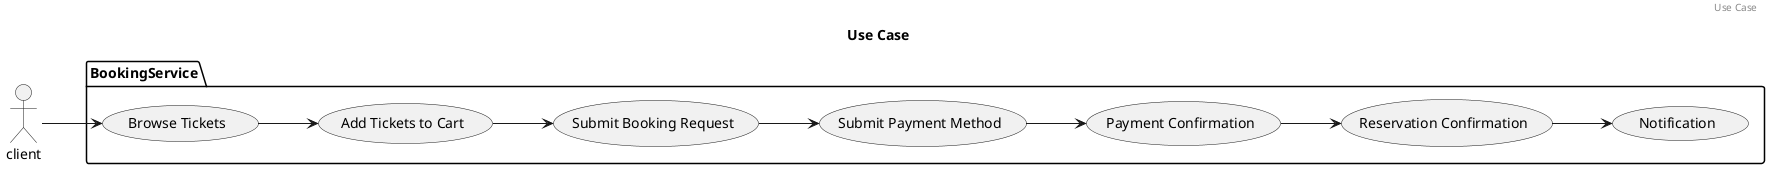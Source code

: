 @startuml
header Use Case
title Use Case
left to right direction

actor client
package BookingService {
usecase "Browse Tickets" as UC1
usecase "Add Tickets to Cart"  as UC2
usecase "Submit Booking Request"  as UC3
usecase "Submit Payment Method"  as UC4
usecase "Payment Confirmation"  as UC5
usecase "Reservation Confirmation"  as UC6
usecase "Notification"  as UC7
}

client --> UC1
UC1 --> UC2
UC2 --> UC3
UC3 --> UC4
UC4 --> UC5
UC5 --> UC6
UC6 --> UC7

@enduml
@startuml
title BookingConfirmation Class Diagram
package m.l.model.booking {
  class BookingConfirmation <<Aggregate Root>> {
    - long : referenceId
    - List<Reservation> : reservations
    - long : referenceProposal
    - PaymentConfirmation: paymentConfirmation
    - BookingConfirmationState : status
  }

  class Reservation <<Value Object>> {
  }

  enum BookingConfirmationState {
    PENDING_PAYMENT
    PENDING_RESERVATION
    RESERVATION_IN_PROGRESS
    RESERVATION_CONFIRMED
    CANCELLATION_IN_PROGRESS
    CANCELLED
  }
}

package m.l.model.payment {
  class PaymentConfirmation {
  }
  note bottom of PaymentConfirmation : The confirmation of payment.
}

BookingConfirmation "1" *-- "*" Reservation
BookingConfirmation -- BookingConfirmationState : defines
BookingConfirmation "1" *-- "1" PaymentConfirmation
@enduml

@startuml
header BookingConfirmation State Machine
title BookingConfirmation State Diagram
[*] --> PENDING_PAYMENT : BookingConfirmation instance created
PENDING_PAYMENT : Customer has committed to the referenceProposal
PENDING_PAYMENT : but the payment has not been paid yet.

state Reservation {
  PENDING_RESERVATION -> RESERVATION_IN_PROGRESS
  PENDING_RESERVATION : customer has paid. Reservation has not started.

  RESERVATION_IN_PROGRESS -> RESERVATION_CONFIRMED
  RESERVATION_IN_PROGRESS : reservation has been started
  RESERVATION_CONFIRMED : all reservations have been confirmed
}

state Cancellation {
  CANCELLATION_IN_PROGRESS -> CANCELLED
}

PENDING_PAYMENT --> Reservation
PENDING_PAYMENT --> Cancellation
RESERVATION_CONFIRMED --> Cancellation

CANCELLED --> [*]
RESERVATION_CONFIRMED --> [*]

@enduml
@startuml
Customer -->Agent : request
activate Customer
Agent --> SalesSystem : check availability
Agent <-- SalesSystem : response
Customer <-- Agent : confirm
deactivate Customer
@enduml
@startuml
interface PaymentConfirmation <<repository>> {
  + PaymentConfirmation getPaymentConfirmationById()
}
@enduml
@startuml
(*) --> "check proposal"

If "Missing any information" then
--> [Yes] "Return errors"
--> (*)

else
--> Calulate per person price
--> Check hotel price
--> Check flights

If "sfs" then
--> Done
--> (*)
else
--> continue
--> (*)
@enduml
@startuml
package "Booking Service" as BookingService {
  package "ExternalServices" {
    [ProviderReservationService] as ReservationService
    [PaymentGatewayService] as PaymentService
  }
  package "Booking Application" as BKAPP {
    HTTPS ..> [BookingAppService] : accepts RESTful requests
    [BookingAppService] ..> [BookingDomainService]
    [BookingDomainService] ..> [BookingConfirmation]
    [BookingConfirmation] ..> [PaymentConfirmation]
    [PaymentConfirmation] ..> [ReservationConfirmation]
    [BookingAppService] ..> [NotificationServices]
    [BookingAppService] ..> [LoggingServices]
    [BookingAppService] ..> [AuditingServices]
    [PaymentConfirmation] ..> PaymentService
    [ReservationConfirmation] ..> ReservationService
  }
  [ECS] ..> [ASG] : use
  [ASG] ..> [Tasks / Docker Containers] : scale-in | sale-out
  [Tasks / Docker Containers] ..> BKAPP : runs
}
Client - [API Gateway]
[API Gateway] ..> [Load Balancer] : use
[Load Balancer] ..> BookingService : mutual SSL & Auth2
BKAPP --> [Cloudwatch] : use
BKAPP --> [S3] : environment related configuration
[S3] --> [IAM Role]
BKAPP --> [Chamber of Secret]
BKAPP --> [Chamber of Secret] : secrets
BKAPP --> [MySQL] : payments
BKAPP --> [Security / Directory Service] : authorization / authentication
BKAPP --> [DynamoDB] : booking details
BKAPP --> [Kafka] : topics
[Kafka] --> [Splunk Agent] : logs
[Kafka] --> [Audit] : logs
[Kafka] --> [Newrelic] : logs


@enduml

